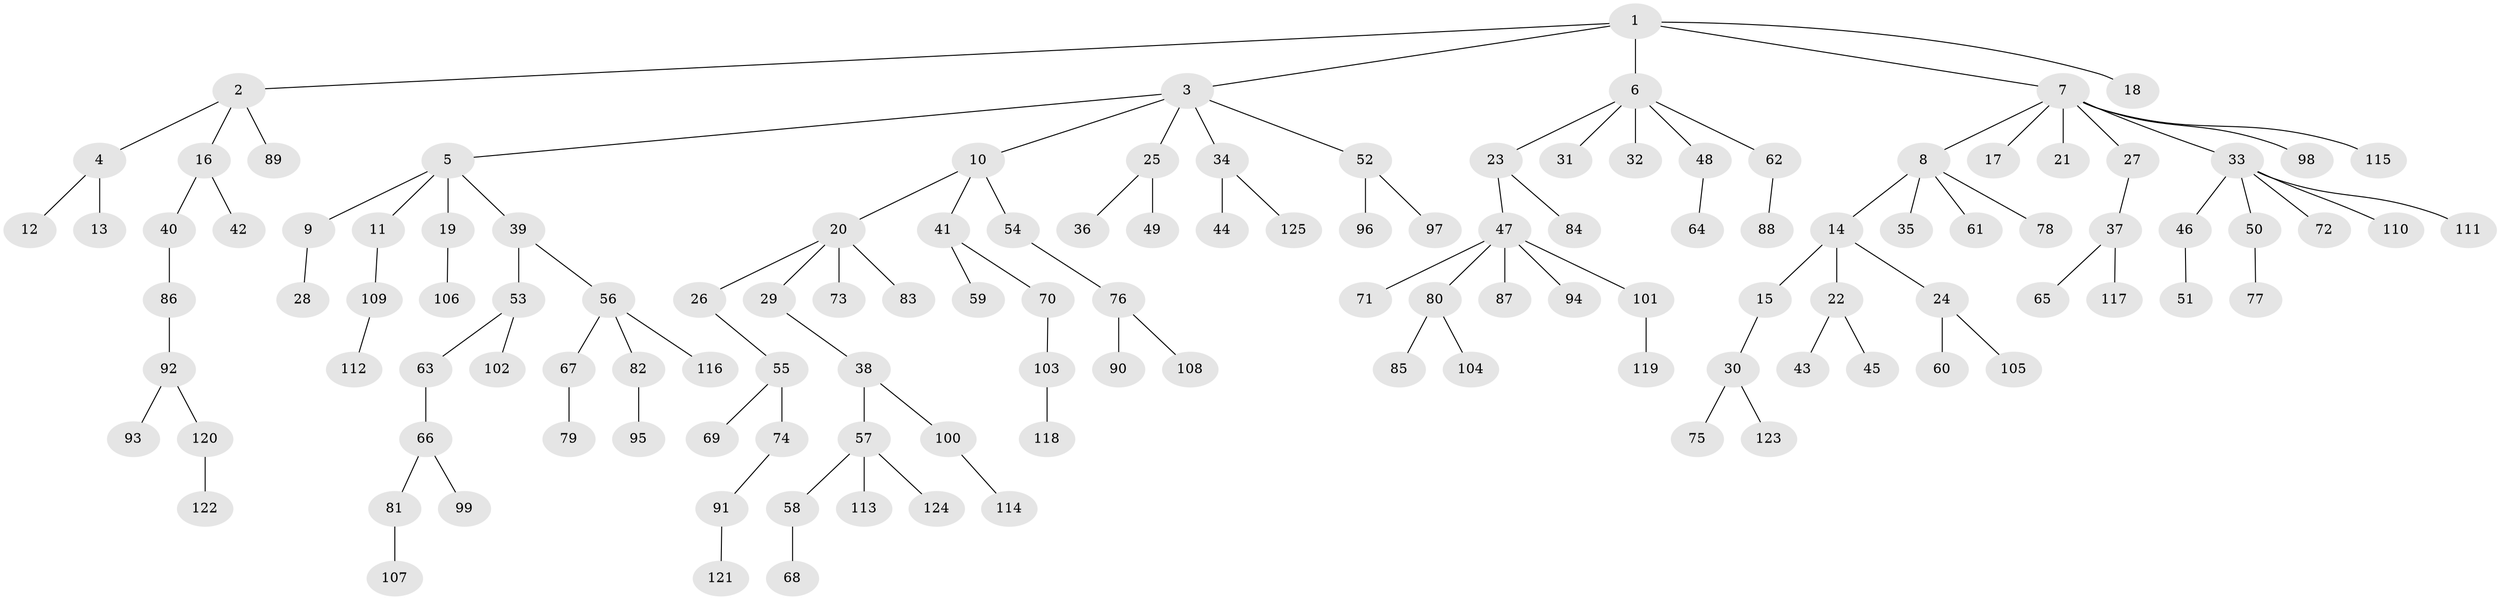 // coarse degree distribution, {11: 0.011111111111111112, 3: 0.12222222222222222, 7: 0.011111111111111112, 2: 0.16666666666666666, 5: 0.044444444444444446, 6: 0.022222222222222223, 4: 0.03333333333333333, 1: 0.5888888888888889}
// Generated by graph-tools (version 1.1) at 2025/24/03/03/25 07:24:05]
// undirected, 125 vertices, 124 edges
graph export_dot {
graph [start="1"]
  node [color=gray90,style=filled];
  1;
  2;
  3;
  4;
  5;
  6;
  7;
  8;
  9;
  10;
  11;
  12;
  13;
  14;
  15;
  16;
  17;
  18;
  19;
  20;
  21;
  22;
  23;
  24;
  25;
  26;
  27;
  28;
  29;
  30;
  31;
  32;
  33;
  34;
  35;
  36;
  37;
  38;
  39;
  40;
  41;
  42;
  43;
  44;
  45;
  46;
  47;
  48;
  49;
  50;
  51;
  52;
  53;
  54;
  55;
  56;
  57;
  58;
  59;
  60;
  61;
  62;
  63;
  64;
  65;
  66;
  67;
  68;
  69;
  70;
  71;
  72;
  73;
  74;
  75;
  76;
  77;
  78;
  79;
  80;
  81;
  82;
  83;
  84;
  85;
  86;
  87;
  88;
  89;
  90;
  91;
  92;
  93;
  94;
  95;
  96;
  97;
  98;
  99;
  100;
  101;
  102;
  103;
  104;
  105;
  106;
  107;
  108;
  109;
  110;
  111;
  112;
  113;
  114;
  115;
  116;
  117;
  118;
  119;
  120;
  121;
  122;
  123;
  124;
  125;
  1 -- 2;
  1 -- 3;
  1 -- 6;
  1 -- 7;
  1 -- 18;
  2 -- 4;
  2 -- 16;
  2 -- 89;
  3 -- 5;
  3 -- 10;
  3 -- 25;
  3 -- 34;
  3 -- 52;
  4 -- 12;
  4 -- 13;
  5 -- 9;
  5 -- 11;
  5 -- 19;
  5 -- 39;
  6 -- 23;
  6 -- 31;
  6 -- 32;
  6 -- 48;
  6 -- 62;
  7 -- 8;
  7 -- 17;
  7 -- 21;
  7 -- 27;
  7 -- 33;
  7 -- 98;
  7 -- 115;
  8 -- 14;
  8 -- 35;
  8 -- 61;
  8 -- 78;
  9 -- 28;
  10 -- 20;
  10 -- 41;
  10 -- 54;
  11 -- 109;
  14 -- 15;
  14 -- 22;
  14 -- 24;
  15 -- 30;
  16 -- 40;
  16 -- 42;
  19 -- 106;
  20 -- 26;
  20 -- 29;
  20 -- 73;
  20 -- 83;
  22 -- 43;
  22 -- 45;
  23 -- 47;
  23 -- 84;
  24 -- 60;
  24 -- 105;
  25 -- 36;
  25 -- 49;
  26 -- 55;
  27 -- 37;
  29 -- 38;
  30 -- 75;
  30 -- 123;
  33 -- 46;
  33 -- 50;
  33 -- 72;
  33 -- 110;
  33 -- 111;
  34 -- 44;
  34 -- 125;
  37 -- 65;
  37 -- 117;
  38 -- 57;
  38 -- 100;
  39 -- 53;
  39 -- 56;
  40 -- 86;
  41 -- 59;
  41 -- 70;
  46 -- 51;
  47 -- 71;
  47 -- 80;
  47 -- 87;
  47 -- 94;
  47 -- 101;
  48 -- 64;
  50 -- 77;
  52 -- 96;
  52 -- 97;
  53 -- 63;
  53 -- 102;
  54 -- 76;
  55 -- 69;
  55 -- 74;
  56 -- 67;
  56 -- 82;
  56 -- 116;
  57 -- 58;
  57 -- 113;
  57 -- 124;
  58 -- 68;
  62 -- 88;
  63 -- 66;
  66 -- 81;
  66 -- 99;
  67 -- 79;
  70 -- 103;
  74 -- 91;
  76 -- 90;
  76 -- 108;
  80 -- 85;
  80 -- 104;
  81 -- 107;
  82 -- 95;
  86 -- 92;
  91 -- 121;
  92 -- 93;
  92 -- 120;
  100 -- 114;
  101 -- 119;
  103 -- 118;
  109 -- 112;
  120 -- 122;
}
